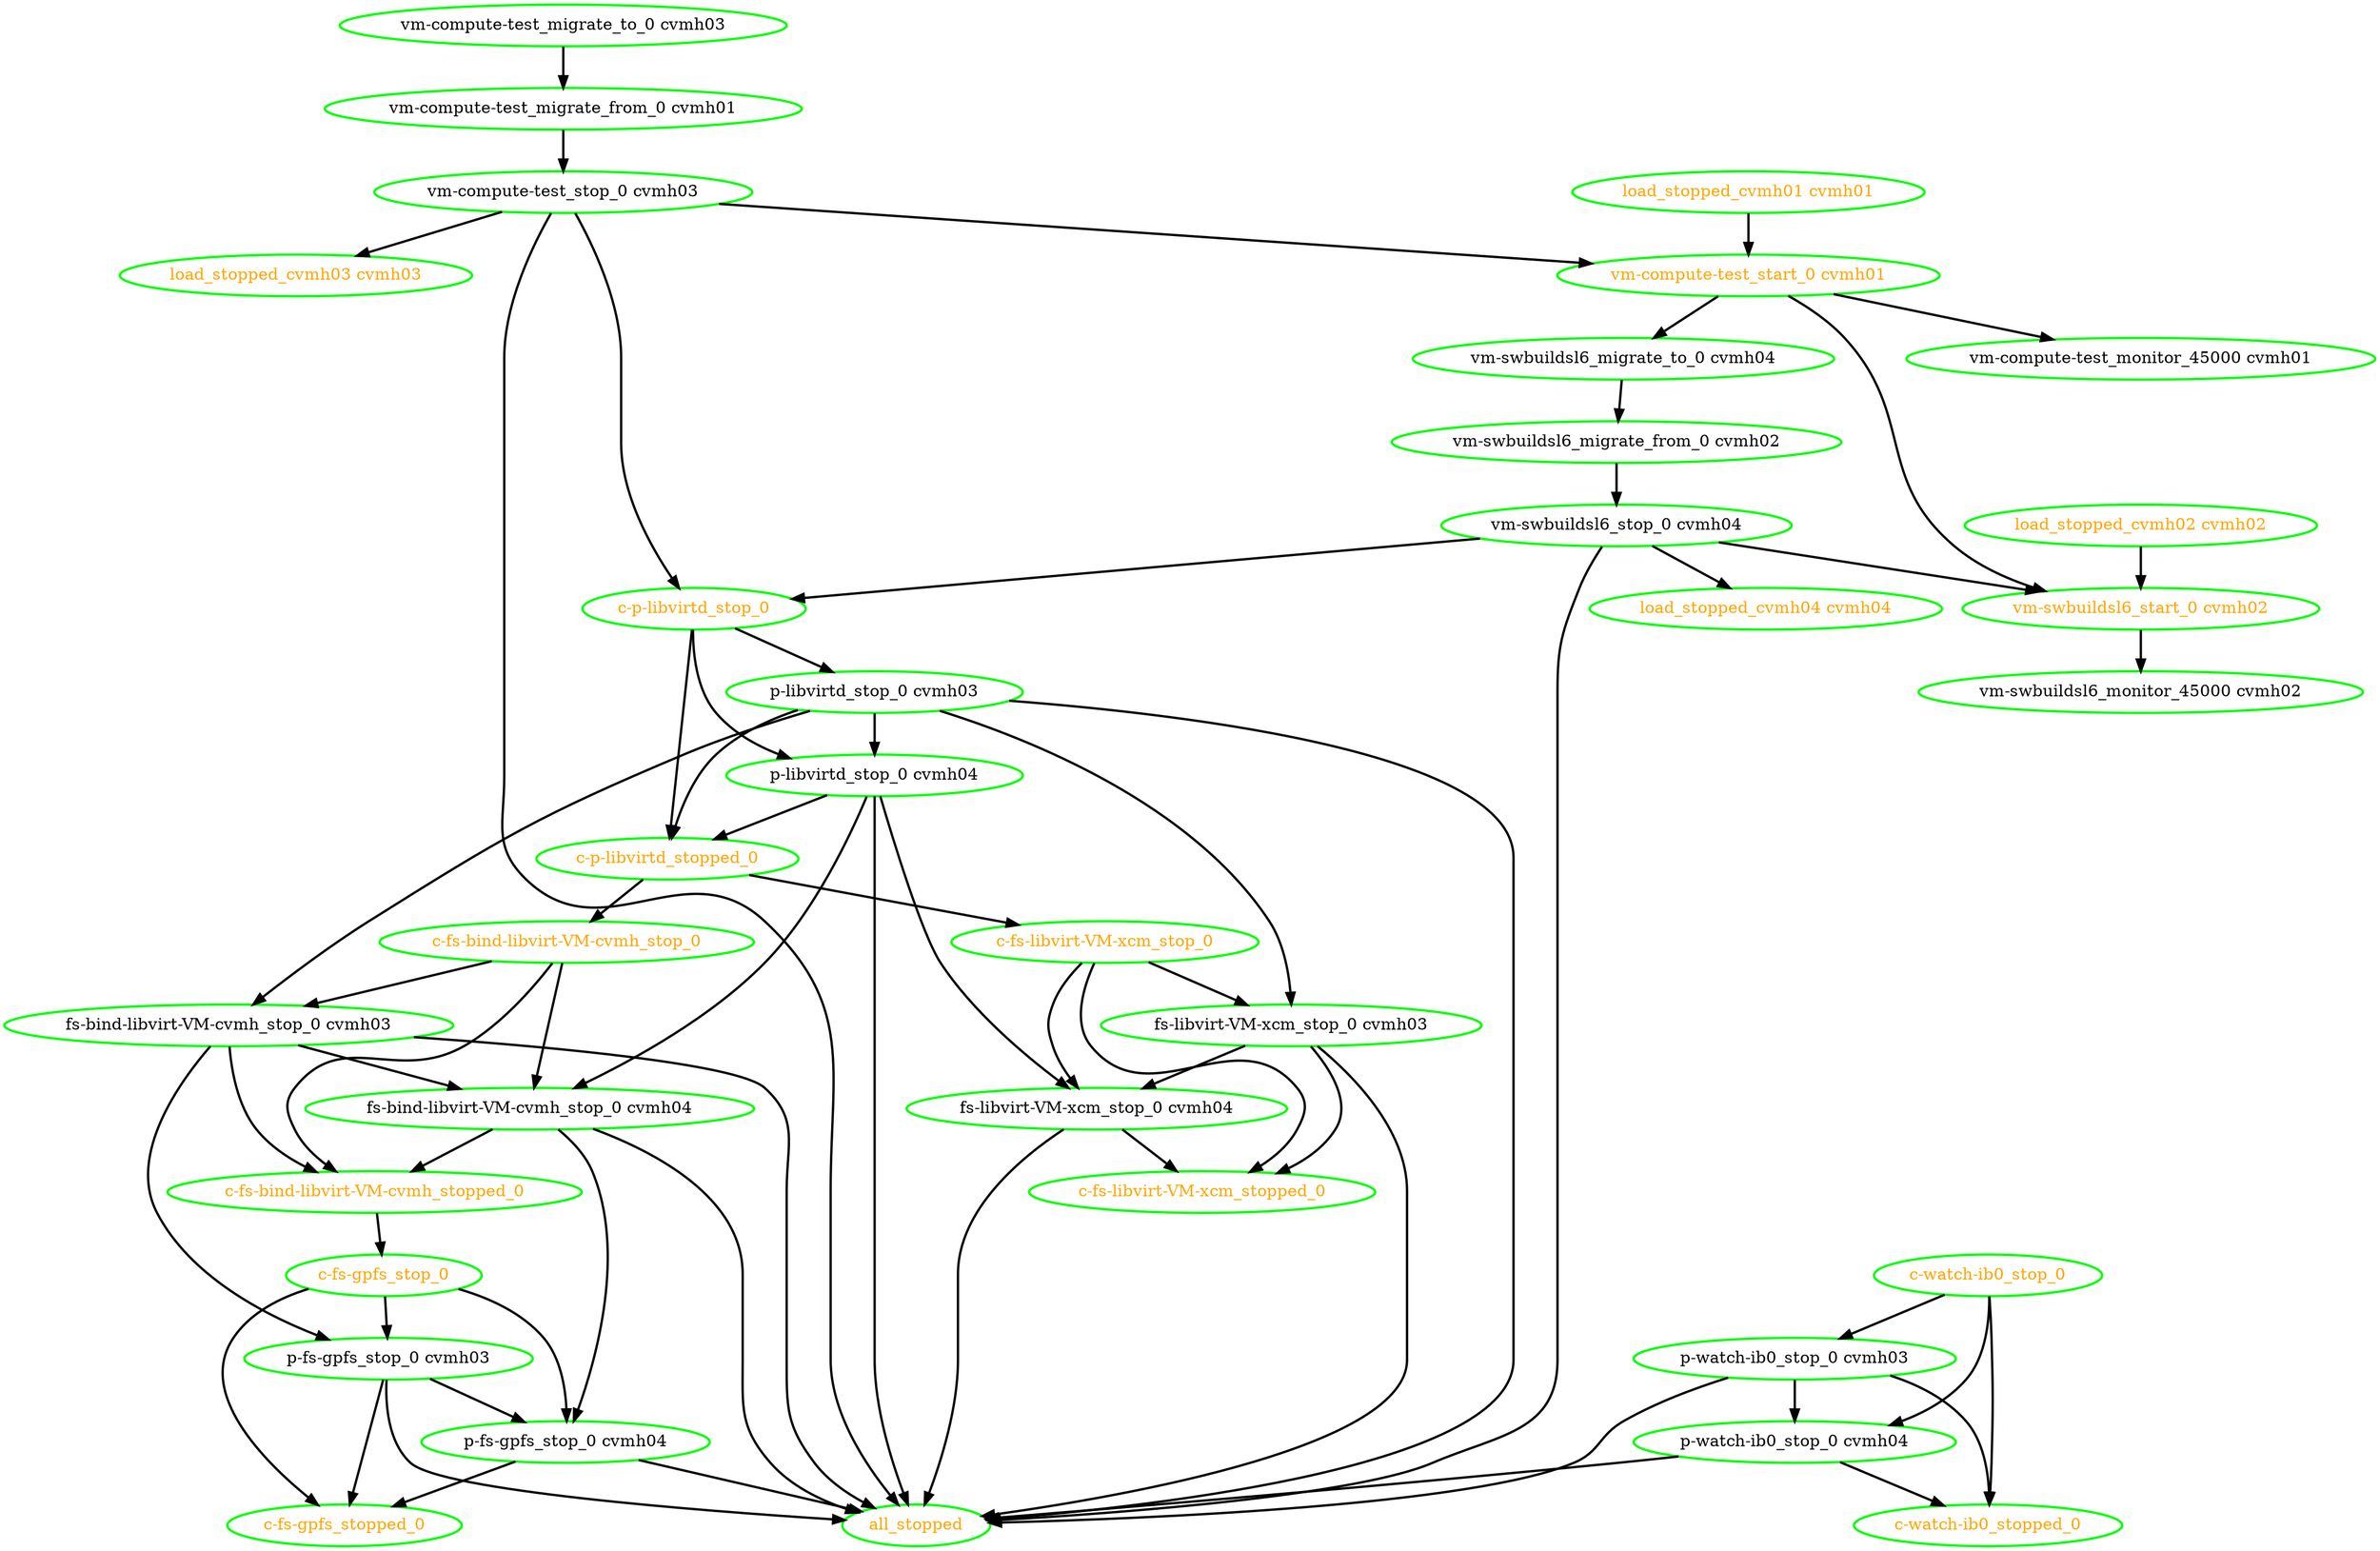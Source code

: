 digraph "g" {
"all_stopped" [ style=bold color="green" fontcolor="orange"]
"c-fs-bind-libvirt-VM-cvmh_stop_0" -> "c-fs-bind-libvirt-VM-cvmh_stopped_0" [ style = bold]
"c-fs-bind-libvirt-VM-cvmh_stop_0" -> "fs-bind-libvirt-VM-cvmh_stop_0 cvmh03" [ style = bold]
"c-fs-bind-libvirt-VM-cvmh_stop_0" -> "fs-bind-libvirt-VM-cvmh_stop_0 cvmh04" [ style = bold]
"c-fs-bind-libvirt-VM-cvmh_stop_0" [ style=bold color="green" fontcolor="orange"]
"c-fs-bind-libvirt-VM-cvmh_stopped_0" -> "c-fs-gpfs_stop_0" [ style = bold]
"c-fs-bind-libvirt-VM-cvmh_stopped_0" [ style=bold color="green" fontcolor="orange"]
"c-fs-gpfs_stop_0" -> "c-fs-gpfs_stopped_0" [ style = bold]
"c-fs-gpfs_stop_0" -> "p-fs-gpfs_stop_0 cvmh03" [ style = bold]
"c-fs-gpfs_stop_0" -> "p-fs-gpfs_stop_0 cvmh04" [ style = bold]
"c-fs-gpfs_stop_0" [ style=bold color="green" fontcolor="orange"]
"c-fs-gpfs_stopped_0" [ style=bold color="green" fontcolor="orange"]
"c-fs-libvirt-VM-xcm_stop_0" -> "c-fs-libvirt-VM-xcm_stopped_0" [ style = bold]
"c-fs-libvirt-VM-xcm_stop_0" -> "fs-libvirt-VM-xcm_stop_0 cvmh03" [ style = bold]
"c-fs-libvirt-VM-xcm_stop_0" -> "fs-libvirt-VM-xcm_stop_0 cvmh04" [ style = bold]
"c-fs-libvirt-VM-xcm_stop_0" [ style=bold color="green" fontcolor="orange"]
"c-fs-libvirt-VM-xcm_stopped_0" [ style=bold color="green" fontcolor="orange"]
"c-p-libvirtd_stop_0" -> "c-p-libvirtd_stopped_0" [ style = bold]
"c-p-libvirtd_stop_0" -> "p-libvirtd_stop_0 cvmh03" [ style = bold]
"c-p-libvirtd_stop_0" -> "p-libvirtd_stop_0 cvmh04" [ style = bold]
"c-p-libvirtd_stop_0" [ style=bold color="green" fontcolor="orange"]
"c-p-libvirtd_stopped_0" -> "c-fs-bind-libvirt-VM-cvmh_stop_0" [ style = bold]
"c-p-libvirtd_stopped_0" -> "c-fs-libvirt-VM-xcm_stop_0" [ style = bold]
"c-p-libvirtd_stopped_0" [ style=bold color="green" fontcolor="orange"]
"c-watch-ib0_stop_0" -> "c-watch-ib0_stopped_0" [ style = bold]
"c-watch-ib0_stop_0" -> "p-watch-ib0_stop_0 cvmh03" [ style = bold]
"c-watch-ib0_stop_0" -> "p-watch-ib0_stop_0 cvmh04" [ style = bold]
"c-watch-ib0_stop_0" [ style=bold color="green" fontcolor="orange"]
"c-watch-ib0_stopped_0" [ style=bold color="green" fontcolor="orange"]
"fs-bind-libvirt-VM-cvmh_stop_0 cvmh03" -> "all_stopped" [ style = bold]
"fs-bind-libvirt-VM-cvmh_stop_0 cvmh03" -> "c-fs-bind-libvirt-VM-cvmh_stopped_0" [ style = bold]
"fs-bind-libvirt-VM-cvmh_stop_0 cvmh03" -> "fs-bind-libvirt-VM-cvmh_stop_0 cvmh04" [ style = bold]
"fs-bind-libvirt-VM-cvmh_stop_0 cvmh03" -> "p-fs-gpfs_stop_0 cvmh03" [ style = bold]
"fs-bind-libvirt-VM-cvmh_stop_0 cvmh03" [ style=bold color="green" fontcolor="black"]
"fs-bind-libvirt-VM-cvmh_stop_0 cvmh04" -> "all_stopped" [ style = bold]
"fs-bind-libvirt-VM-cvmh_stop_0 cvmh04" -> "c-fs-bind-libvirt-VM-cvmh_stopped_0" [ style = bold]
"fs-bind-libvirt-VM-cvmh_stop_0 cvmh04" -> "p-fs-gpfs_stop_0 cvmh04" [ style = bold]
"fs-bind-libvirt-VM-cvmh_stop_0 cvmh04" [ style=bold color="green" fontcolor="black"]
"fs-libvirt-VM-xcm_stop_0 cvmh03" -> "all_stopped" [ style = bold]
"fs-libvirt-VM-xcm_stop_0 cvmh03" -> "c-fs-libvirt-VM-xcm_stopped_0" [ style = bold]
"fs-libvirt-VM-xcm_stop_0 cvmh03" -> "fs-libvirt-VM-xcm_stop_0 cvmh04" [ style = bold]
"fs-libvirt-VM-xcm_stop_0 cvmh03" [ style=bold color="green" fontcolor="black"]
"fs-libvirt-VM-xcm_stop_0 cvmh04" -> "all_stopped" [ style = bold]
"fs-libvirt-VM-xcm_stop_0 cvmh04" -> "c-fs-libvirt-VM-xcm_stopped_0" [ style = bold]
"fs-libvirt-VM-xcm_stop_0 cvmh04" [ style=bold color="green" fontcolor="black"]
"load_stopped_cvmh01 cvmh01" -> "vm-compute-test_start_0 cvmh01" [ style = bold]
"load_stopped_cvmh01 cvmh01" [ style=bold color="green" fontcolor="orange"]
"load_stopped_cvmh02 cvmh02" -> "vm-swbuildsl6_start_0 cvmh02" [ style = bold]
"load_stopped_cvmh02 cvmh02" [ style=bold color="green" fontcolor="orange"]
"load_stopped_cvmh03 cvmh03" [ style=bold color="green" fontcolor="orange"]
"load_stopped_cvmh04 cvmh04" [ style=bold color="green" fontcolor="orange"]
"p-fs-gpfs_stop_0 cvmh03" -> "all_stopped" [ style = bold]
"p-fs-gpfs_stop_0 cvmh03" -> "c-fs-gpfs_stopped_0" [ style = bold]
"p-fs-gpfs_stop_0 cvmh03" -> "p-fs-gpfs_stop_0 cvmh04" [ style = bold]
"p-fs-gpfs_stop_0 cvmh03" [ style=bold color="green" fontcolor="black"]
"p-fs-gpfs_stop_0 cvmh04" -> "all_stopped" [ style = bold]
"p-fs-gpfs_stop_0 cvmh04" -> "c-fs-gpfs_stopped_0" [ style = bold]
"p-fs-gpfs_stop_0 cvmh04" [ style=bold color="green" fontcolor="black"]
"p-libvirtd_stop_0 cvmh03" -> "all_stopped" [ style = bold]
"p-libvirtd_stop_0 cvmh03" -> "c-p-libvirtd_stopped_0" [ style = bold]
"p-libvirtd_stop_0 cvmh03" -> "fs-bind-libvirt-VM-cvmh_stop_0 cvmh03" [ style = bold]
"p-libvirtd_stop_0 cvmh03" -> "fs-libvirt-VM-xcm_stop_0 cvmh03" [ style = bold]
"p-libvirtd_stop_0 cvmh03" -> "p-libvirtd_stop_0 cvmh04" [ style = bold]
"p-libvirtd_stop_0 cvmh03" [ style=bold color="green" fontcolor="black"]
"p-libvirtd_stop_0 cvmh04" -> "all_stopped" [ style = bold]
"p-libvirtd_stop_0 cvmh04" -> "c-p-libvirtd_stopped_0" [ style = bold]
"p-libvirtd_stop_0 cvmh04" -> "fs-bind-libvirt-VM-cvmh_stop_0 cvmh04" [ style = bold]
"p-libvirtd_stop_0 cvmh04" -> "fs-libvirt-VM-xcm_stop_0 cvmh04" [ style = bold]
"p-libvirtd_stop_0 cvmh04" [ style=bold color="green" fontcolor="black"]
"p-watch-ib0_stop_0 cvmh03" -> "all_stopped" [ style = bold]
"p-watch-ib0_stop_0 cvmh03" -> "c-watch-ib0_stopped_0" [ style = bold]
"p-watch-ib0_stop_0 cvmh03" -> "p-watch-ib0_stop_0 cvmh04" [ style = bold]
"p-watch-ib0_stop_0 cvmh03" [ style=bold color="green" fontcolor="black"]
"p-watch-ib0_stop_0 cvmh04" -> "all_stopped" [ style = bold]
"p-watch-ib0_stop_0 cvmh04" -> "c-watch-ib0_stopped_0" [ style = bold]
"p-watch-ib0_stop_0 cvmh04" [ style=bold color="green" fontcolor="black"]
"vm-compute-test_migrate_from_0 cvmh01" -> "vm-compute-test_stop_0 cvmh03" [ style = bold]
"vm-compute-test_migrate_from_0 cvmh01" [ style=bold color="green" fontcolor="black"]
"vm-compute-test_migrate_to_0 cvmh03" -> "vm-compute-test_migrate_from_0 cvmh01" [ style = bold]
"vm-compute-test_migrate_to_0 cvmh03" [ style=bold color="green" fontcolor="black"]
"vm-compute-test_monitor_45000 cvmh01" [ style=bold color="green" fontcolor="black"]
"vm-compute-test_start_0 cvmh01" -> "vm-compute-test_monitor_45000 cvmh01" [ style = bold]
"vm-compute-test_start_0 cvmh01" -> "vm-swbuildsl6_migrate_to_0 cvmh04" [ style = bold]
"vm-compute-test_start_0 cvmh01" -> "vm-swbuildsl6_start_0 cvmh02" [ style = bold]
"vm-compute-test_start_0 cvmh01" [ style=bold color="green" fontcolor="orange"]
"vm-compute-test_stop_0 cvmh03" -> "all_stopped" [ style = bold]
"vm-compute-test_stop_0 cvmh03" -> "c-p-libvirtd_stop_0" [ style = bold]
"vm-compute-test_stop_0 cvmh03" -> "load_stopped_cvmh03 cvmh03" [ style = bold]
"vm-compute-test_stop_0 cvmh03" -> "vm-compute-test_start_0 cvmh01" [ style = bold]
"vm-compute-test_stop_0 cvmh03" [ style=bold color="green" fontcolor="black"]
"vm-swbuildsl6_migrate_from_0 cvmh02" -> "vm-swbuildsl6_stop_0 cvmh04" [ style = bold]
"vm-swbuildsl6_migrate_from_0 cvmh02" [ style=bold color="green" fontcolor="black"]
"vm-swbuildsl6_migrate_to_0 cvmh04" -> "vm-swbuildsl6_migrate_from_0 cvmh02" [ style = bold]
"vm-swbuildsl6_migrate_to_0 cvmh04" [ style=bold color="green" fontcolor="black"]
"vm-swbuildsl6_monitor_45000 cvmh02" [ style=bold color="green" fontcolor="black"]
"vm-swbuildsl6_start_0 cvmh02" -> "vm-swbuildsl6_monitor_45000 cvmh02" [ style = bold]
"vm-swbuildsl6_start_0 cvmh02" [ style=bold color="green" fontcolor="orange"]
"vm-swbuildsl6_stop_0 cvmh04" -> "all_stopped" [ style = bold]
"vm-swbuildsl6_stop_0 cvmh04" -> "c-p-libvirtd_stop_0" [ style = bold]
"vm-swbuildsl6_stop_0 cvmh04" -> "load_stopped_cvmh04 cvmh04" [ style = bold]
"vm-swbuildsl6_stop_0 cvmh04" -> "vm-swbuildsl6_start_0 cvmh02" [ style = bold]
"vm-swbuildsl6_stop_0 cvmh04" [ style=bold color="green" fontcolor="black"]
}
